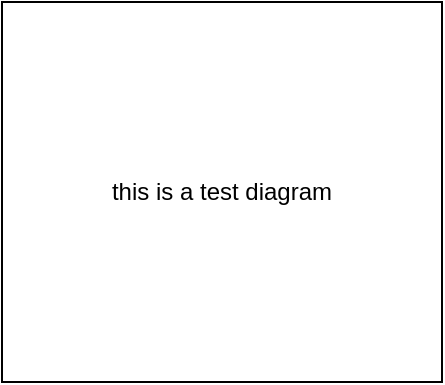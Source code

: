 <mxfile version="13.1.3">
    <diagram id="6hGFLwfOUW9BJ-s0fimq" name="Page-1">
        <mxGraphModel dx="316" dy="815" grid="1" gridSize="10" guides="1" tooltips="1" connect="1" arrows="1" fold="1" page="1" pageScale="1" pageWidth="827" pageHeight="1169" math="1" shadow="0">
            <root>
                <mxCell id="0"/>
                <mxCell id="1" parent="0"/>
                <mxCell id="2" value="this is a test diagram&lt;br&gt;" style="rounded=0;whiteSpace=wrap;html=1;" vertex="1" parent="1">
                    <mxGeometry x="70" y="80" width="220" height="190" as="geometry"/>
                </mxCell>
            </root>
        </mxGraphModel>
    </diagram>
</mxfile>